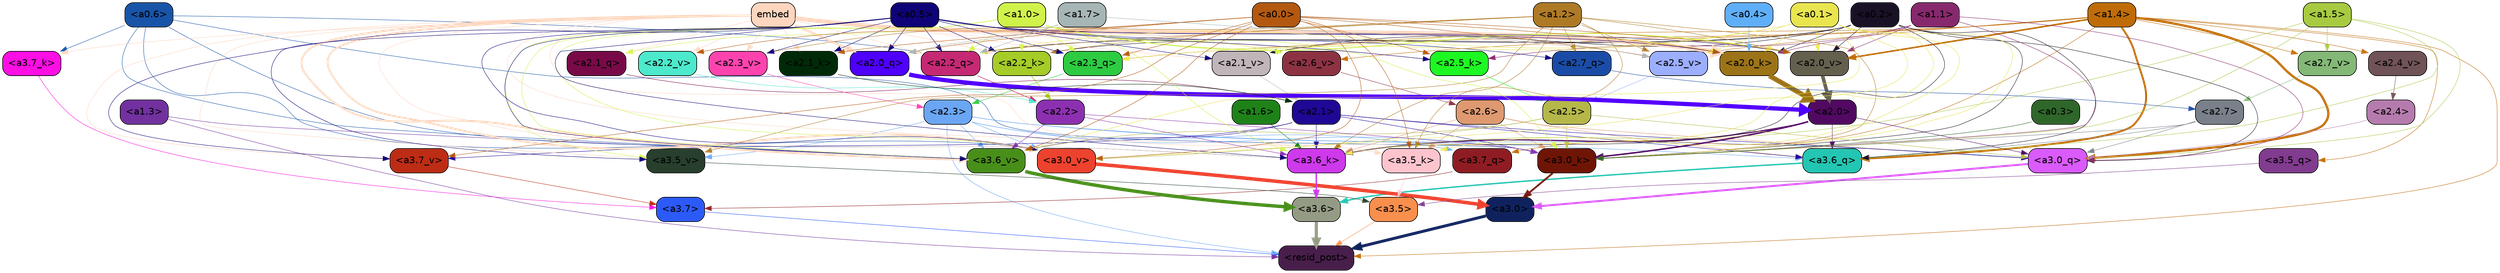 strict digraph "" {
	graph [bgcolor=transparent,
		layout=dot,
		overlap=false,
		splines=true
	];
	"<a3.7>"	[color=black,
		fillcolor="#2c5af9",
		fontname=Helvetica,
		shape=box,
		style="filled, rounded"];
	"<resid_post>"	[color=black,
		fillcolor="#481e4b",
		fontname=Helvetica,
		shape=box,
		style="filled, rounded"];
	"<a3.7>" -> "<resid_post>"	[color="#2c5af9",
		penwidth=0.6239100098609924];
	"<a3.6>"	[color=black,
		fillcolor="#949b84",
		fontname=Helvetica,
		shape=box,
		style="filled, rounded"];
	"<a3.6>" -> "<resid_post>"	[color="#949b84",
		penwidth=4.569062113761902];
	"<a3.5>"	[color=black,
		fillcolor="#f88f4d",
		fontname=Helvetica,
		shape=box,
		style="filled, rounded"];
	"<a3.5>" -> "<resid_post>"	[color="#f88f4d",
		penwidth=0.6];
	"<a3.0>"	[color=black,
		fillcolor="#0f225e",
		fontname=Helvetica,
		shape=box,
		style="filled, rounded"];
	"<a3.0>" -> "<resid_post>"	[color="#0f225e",
		penwidth=4.283544182777405];
	"<a2.3>"	[color=black,
		fillcolor="#6aa6f3",
		fontname=Helvetica,
		shape=box,
		style="filled, rounded"];
	"<a2.3>" -> "<resid_post>"	[color="#6aa6f3",
		penwidth=0.6];
	"<a3.7_q>"	[color=black,
		fillcolor="#8f1c23",
		fontname=Helvetica,
		shape=box,
		style="filled, rounded"];
	"<a2.3>" -> "<a3.7_q>"	[color="#6aa6f3",
		penwidth=0.6];
	"<a3.6_q>"	[color=black,
		fillcolor="#23c6b2",
		fontname=Helvetica,
		shape=box,
		style="filled, rounded"];
	"<a2.3>" -> "<a3.6_q>"	[color="#6aa6f3",
		penwidth=0.6];
	"<a3.0_q>"	[color=black,
		fillcolor="#da5afc",
		fontname=Helvetica,
		shape=box,
		style="filled, rounded"];
	"<a2.3>" -> "<a3.0_q>"	[color="#6aa6f3",
		penwidth=0.6];
	"<a3.0_k>"	[color=black,
		fillcolor="#6f1506",
		fontname=Helvetica,
		shape=box,
		style="filled, rounded"];
	"<a2.3>" -> "<a3.0_k>"	[color="#6aa6f3",
		penwidth=0.6];
	"<a3.6_v>"	[color=black,
		fillcolor="#488f1a",
		fontname=Helvetica,
		shape=box,
		style="filled, rounded"];
	"<a2.3>" -> "<a3.6_v>"	[color="#6aa6f3",
		penwidth=0.6];
	"<a3.5_v>"	[color=black,
		fillcolor="#273f2c",
		fontname=Helvetica,
		shape=box,
		style="filled, rounded"];
	"<a2.3>" -> "<a3.5_v>"	[color="#6aa6f3",
		penwidth=0.6];
	"<a3.0_v>"	[color=black,
		fillcolor="#ed422e",
		fontname=Helvetica,
		shape=box,
		style="filled, rounded"];
	"<a2.3>" -> "<a3.0_v>"	[color="#6aa6f3",
		penwidth=0.6];
	"<a1.4>"	[color=black,
		fillcolor="#bf6c08",
		fontname=Helvetica,
		shape=box,
		style="filled, rounded"];
	"<a1.4>" -> "<resid_post>"	[color="#bf6c08",
		penwidth=0.6];
	"<a1.4>" -> "<a3.7_q>"	[color="#bf6c08",
		penwidth=0.6];
	"<a1.4>" -> "<a3.6_q>"	[color="#bf6c08",
		penwidth=2.7934007048606873];
	"<a3.5_q>"	[color=black,
		fillcolor="#813b8f",
		fontname=Helvetica,
		shape=box,
		style="filled, rounded"];
	"<a1.4>" -> "<a3.5_q>"	[color="#bf6c08",
		penwidth=0.6];
	"<a1.4>" -> "<a3.0_q>"	[color="#bf6c08",
		penwidth=3.340754985809326];
	"<a2.3_q>"	[color=black,
		fillcolor="#2dcb41",
		fontname=Helvetica,
		shape=box,
		style="filled, rounded"];
	"<a1.4>" -> "<a2.3_q>"	[color="#bf6c08",
		penwidth=0.6];
	"<a2.7_v>"	[color=black,
		fillcolor="#84b877",
		fontname=Helvetica,
		shape=box,
		style="filled, rounded"];
	"<a1.4>" -> "<a2.7_v>"	[color="#bf6c08",
		penwidth=0.6];
	"<a2.6_v>"	[color=black,
		fillcolor="#8d3243",
		fontname=Helvetica,
		shape=box,
		style="filled, rounded"];
	"<a1.4>" -> "<a2.6_v>"	[color="#bf6c08",
		penwidth=0.6];
	"<a2.5_v>"	[color=black,
		fillcolor="#9caefe",
		fontname=Helvetica,
		shape=box,
		style="filled, rounded"];
	"<a1.4>" -> "<a2.5_v>"	[color="#bf6c08",
		penwidth=0.6];
	"<a2.4_v>"	[color=black,
		fillcolor="#705357",
		fontname=Helvetica,
		shape=box,
		style="filled, rounded"];
	"<a1.4>" -> "<a2.4_v>"	[color="#bf6c08",
		penwidth=0.6];
	"<a2.1_v>"	[color=black,
		fillcolor="#c0b5b8",
		fontname=Helvetica,
		shape=box,
		style="filled, rounded"];
	"<a1.4>" -> "<a2.1_v>"	[color="#bf6c08",
		penwidth=0.6];
	"<a2.0_v>"	[color=black,
		fillcolor="#655f4e",
		fontname=Helvetica,
		shape=box,
		style="filled, rounded"];
	"<a1.4>" -> "<a2.0_v>"	[color="#bf6c08",
		penwidth=2.268759250640869];
	"<a1.3>"	[color=black,
		fillcolor="#72319f",
		fontname=Helvetica,
		shape=box,
		style="filled, rounded"];
	"<a1.3>" -> "<resid_post>"	[color="#72319f",
		penwidth=0.6];
	"<a1.3>" -> "<a3.6_v>"	[color="#72319f",
		penwidth=0.6];
	"<a3.7_q>" -> "<a3.7>"	[color="#8f1c23",
		penwidth=0.6];
	"<a3.6_q>" -> "<a3.6>"	[color="#23c6b2",
		penwidth=2.0347584784030914];
	"<a3.5_q>" -> "<a3.5>"	[color="#813b8f",
		penwidth=0.6];
	"<a3.0_q>" -> "<a3.0>"	[color="#da5afc",
		penwidth=2.8635367155075073];
	"<a3.7_k>"	[color=black,
		fillcolor="#fd0ee4",
		fontname=Helvetica,
		shape=box,
		style="filled, rounded"];
	"<a3.7_k>" -> "<a3.7>"	[color="#fd0ee4",
		penwidth=0.6];
	"<a3.6_k>"	[color=black,
		fillcolor="#ce39ec",
		fontname=Helvetica,
		shape=box,
		style="filled, rounded"];
	"<a3.6_k>" -> "<a3.6>"	[color="#ce39ec",
		penwidth=2.1760786175727844];
	"<a3.5_k>"	[color=black,
		fillcolor="#fec4ce",
		fontname=Helvetica,
		shape=box,
		style="filled, rounded"];
	"<a3.5_k>" -> "<a3.5>"	[color="#fec4ce",
		penwidth=0.6];
	"<a3.0_k>" -> "<a3.0>"	[color="#6f1506",
		penwidth=2.632905662059784];
	"<a3.7_v>"	[color=black,
		fillcolor="#bd2c15",
		fontname=Helvetica,
		shape=box,
		style="filled, rounded"];
	"<a3.7_v>" -> "<a3.7>"	[color="#bd2c15",
		penwidth=0.6];
	"<a3.6_v>" -> "<a3.6>"	[color="#488f1a",
		penwidth=4.981305837631226];
	"<a3.5_v>" -> "<a3.5>"	[color="#273f2c",
		penwidth=0.6];
	"<a3.0_v>" -> "<a3.0>"	[color="#ed422e",
		penwidth=5.168330669403076];
	"<a2.7>"	[color=black,
		fillcolor="#798089",
		fontname=Helvetica,
		shape=box,
		style="filled, rounded"];
	"<a2.7>" -> "<a3.6_q>"	[color="#798089",
		penwidth=0.6];
	"<a2.7>" -> "<a3.0_q>"	[color="#798089",
		penwidth=0.6];
	"<a2.7>" -> "<a3.0_k>"	[color="#798089",
		penwidth=0.6];
	"<a2.6>"	[color=black,
		fillcolor="#de9970",
		fontname=Helvetica,
		shape=box,
		style="filled, rounded"];
	"<a2.6>" -> "<a3.6_q>"	[color="#de9970",
		penwidth=0.6];
	"<a2.6>" -> "<a3.0_q>"	[color="#de9970",
		penwidth=0.6];
	"<a2.6>" -> "<a3.6_k>"	[color="#de9970",
		penwidth=0.6];
	"<a2.6>" -> "<a3.5_k>"	[color="#de9970",
		penwidth=0.6];
	"<a2.6>" -> "<a3.0_k>"	[color="#de9970",
		penwidth=0.6];
	"<a2.1>"	[color=black,
		fillcolor="#1e0895",
		fontname=Helvetica,
		shape=box,
		style="filled, rounded"];
	"<a2.1>" -> "<a3.6_q>"	[color="#1e0895",
		penwidth=0.6];
	"<a2.1>" -> "<a3.0_q>"	[color="#1e0895",
		penwidth=0.6];
	"<a2.1>" -> "<a3.6_k>"	[color="#1e0895",
		penwidth=0.6];
	"<a2.1>" -> "<a3.0_k>"	[color="#1e0895",
		penwidth=0.6];
	"<a2.1>" -> "<a3.7_v>"	[color="#1e0895",
		penwidth=0.6];
	"<a2.1>" -> "<a3.6_v>"	[color="#1e0895",
		penwidth=0.6];
	"<a2.0>"	[color=black,
		fillcolor="#510961",
		fontname=Helvetica,
		shape=box,
		style="filled, rounded"];
	"<a2.0>" -> "<a3.6_q>"	[color="#510961",
		penwidth=0.6];
	"<a2.0>" -> "<a3.0_q>"	[color="#510961",
		penwidth=0.6];
	"<a2.0>" -> "<a3.6_k>"	[color="#510961",
		penwidth=1.6382827460765839];
	"<a2.0>" -> "<a3.0_k>"	[color="#510961",
		penwidth=2.161143198609352];
	"<a1.5>"	[color=black,
		fillcolor="#a8ca41",
		fontname=Helvetica,
		shape=box,
		style="filled, rounded"];
	"<a1.5>" -> "<a3.6_q>"	[color="#a8ca41",
		penwidth=0.6];
	"<a1.5>" -> "<a3.0_q>"	[color="#a8ca41",
		penwidth=0.6];
	"<a1.5>" -> "<a3.6_k>"	[color="#a8ca41",
		penwidth=0.6];
	"<a1.5>" -> "<a3.0_k>"	[color="#a8ca41",
		penwidth=0.6];
	"<a1.5>" -> "<a2.7_v>"	[color="#a8ca41",
		penwidth=0.6];
	"<a0.2>"	[color=black,
		fillcolor="#191125",
		fontname=Helvetica,
		shape=box,
		style="filled, rounded"];
	"<a0.2>" -> "<a3.6_q>"	[color="#191125",
		penwidth=0.6];
	"<a0.2>" -> "<a3.0_q>"	[color="#191125",
		penwidth=0.6];
	"<a0.2>" -> "<a3.6_k>"	[color="#191125",
		penwidth=0.6];
	"<a0.2>" -> "<a3.0_k>"	[color="#191125",
		penwidth=0.6];
	"<a2.2_q>"	[color=black,
		fillcolor="#c52973",
		fontname=Helvetica,
		shape=box,
		style="filled, rounded"];
	"<a0.2>" -> "<a2.2_q>"	[color="#191125",
		penwidth=0.6];
	"<a2.2_k>"	[color=black,
		fillcolor="#a5cc27",
		fontname=Helvetica,
		shape=box,
		style="filled, rounded"];
	"<a0.2>" -> "<a2.2_k>"	[color="#191125",
		penwidth=0.6];
	"<a2.0_k>"	[color=black,
		fillcolor="#9c7317",
		fontname=Helvetica,
		shape=box,
		style="filled, rounded"];
	"<a0.2>" -> "<a2.0_k>"	[color="#191125",
		penwidth=0.6];
	"<a0.2>" -> "<a2.1_v>"	[color="#191125",
		penwidth=0.6];
	"<a0.2>" -> "<a2.0_v>"	[color="#191125",
		penwidth=0.6];
	"<a2.5>"	[color=black,
		fillcolor="#b5b749",
		fontname=Helvetica,
		shape=box,
		style="filled, rounded"];
	"<a2.5>" -> "<a3.0_q>"	[color="#b5b749",
		penwidth=0.6];
	"<a2.5>" -> "<a3.0_k>"	[color="#b5b749",
		penwidth=0.6];
	"<a2.5>" -> "<a3.6_v>"	[color="#b5b749",
		penwidth=0.6];
	"<a2.5>" -> "<a3.0_v>"	[color="#b5b749",
		penwidth=0.6];
	"<a2.4>"	[color=black,
		fillcolor="#b67bad",
		fontname=Helvetica,
		shape=box,
		style="filled, rounded"];
	"<a2.4>" -> "<a3.0_q>"	[color="#b67bad",
		penwidth=0.6];
	"<a1.1>"	[color=black,
		fillcolor="#87296d",
		fontname=Helvetica,
		shape=box,
		style="filled, rounded"];
	"<a1.1>" -> "<a3.0_q>"	[color="#87296d",
		penwidth=0.6];
	"<a1.1>" -> "<a3.0_k>"	[color="#87296d",
		penwidth=0.6];
	"<a2.5_k>"	[color=black,
		fillcolor="#1ef822",
		fontname=Helvetica,
		shape=box,
		style="filled, rounded"];
	"<a1.1>" -> "<a2.5_k>"	[color="#87296d",
		penwidth=0.6];
	"<a1.1>" -> "<a2.0_k>"	[color="#87296d",
		penwidth=0.6];
	"<a1.1>" -> "<a2.0_v>"	[color="#87296d",
		penwidth=0.6];
	"<a0.6>"	[color=black,
		fillcolor="#1854a8",
		fontname=Helvetica,
		shape=box,
		style="filled, rounded"];
	"<a0.6>" -> "<a3.7_k>"	[color="#1854a8",
		penwidth=0.6];
	"<a0.6>" -> "<a3.6_k>"	[color="#1854a8",
		penwidth=0.6];
	"<a0.6>" -> "<a3.0_k>"	[color="#1854a8",
		penwidth=0.6];
	"<a0.6>" -> "<a3.6_v>"	[color="#1854a8",
		penwidth=0.6];
	"<a0.6>" -> "<a3.0_v>"	[color="#1854a8",
		penwidth=0.6];
	"<a0.6>" -> "<a2.2_q>"	[color="#1854a8",
		penwidth=0.6];
	embed	[color=black,
		fillcolor="#fed5be",
		fontname=Helvetica,
		shape=box,
		style="filled, rounded"];
	embed -> "<a3.7_k>"	[color="#fed5be",
		penwidth=0.6];
	embed -> "<a3.6_k>"	[color="#fed5be",
		penwidth=0.6];
	embed -> "<a3.5_k>"	[color="#fed5be",
		penwidth=0.6];
	embed -> "<a3.0_k>"	[color="#fed5be",
		penwidth=0.6];
	embed -> "<a3.7_v>"	[color="#fed5be",
		penwidth=0.6];
	embed -> "<a3.6_v>"	[color="#fed5be",
		penwidth=2.7825746536254883];
	embed -> "<a3.5_v>"	[color="#fed5be",
		penwidth=0.6];
	embed -> "<a3.0_v>"	[color="#fed5be",
		penwidth=2.6950180530548096];
	embed -> "<a2.3_q>"	[color="#fed5be",
		penwidth=0.6];
	embed -> "<a2.2_q>"	[color="#fed5be",
		penwidth=0.6];
	"<a2.1_q>"	[color=black,
		fillcolor="#790a48",
		fontname=Helvetica,
		shape=box,
		style="filled, rounded"];
	embed -> "<a2.1_q>"	[color="#fed5be",
		penwidth=0.6];
	"<a2.0_q>"	[color=black,
		fillcolor="#4e00fc",
		fontname=Helvetica,
		shape=box,
		style="filled, rounded"];
	embed -> "<a2.0_q>"	[color="#fed5be",
		penwidth=3.305941343307495];
	embed -> "<a2.5_k>"	[color="#fed5be",
		penwidth=0.6];
	embed -> "<a2.2_k>"	[color="#fed5be",
		penwidth=0.6698317527770996];
	"<a2.1_k>"	[color=black,
		fillcolor="#002a07",
		fontname=Helvetica,
		shape=box,
		style="filled, rounded"];
	embed -> "<a2.1_k>"	[color="#fed5be",
		penwidth=0.6];
	embed -> "<a2.0_k>"	[color="#fed5be",
		penwidth=6.12570995092392];
	embed -> "<a2.6_v>"	[color="#fed5be",
		penwidth=0.6];
	embed -> "<a2.5_v>"	[color="#fed5be",
		penwidth=0.6];
	"<a2.3_v>"	[color=black,
		fillcolor="#fe43af",
		fontname=Helvetica,
		shape=box,
		style="filled, rounded"];
	embed -> "<a2.3_v>"	[color="#fed5be",
		penwidth=0.6];
	"<a2.2_v>"	[color=black,
		fillcolor="#4de9cc",
		fontname=Helvetica,
		shape=box,
		style="filled, rounded"];
	embed -> "<a2.2_v>"	[color="#fed5be",
		penwidth=0.6];
	embed -> "<a2.1_v>"	[color="#fed5be",
		penwidth=0.6];
	embed -> "<a2.0_v>"	[color="#fed5be",
		penwidth=0.6];
	"<a2.2>"	[color=black,
		fillcolor="#8c30b1",
		fontname=Helvetica,
		shape=box,
		style="filled, rounded"];
	"<a2.2>" -> "<a3.6_k>"	[color="#8c30b1",
		penwidth=0.6];
	"<a2.2>" -> "<a3.0_k>"	[color="#8c30b1",
		penwidth=0.6];
	"<a2.2>" -> "<a3.6_v>"	[color="#8c30b1",
		penwidth=0.6];
	"<a1.6>"	[color=black,
		fillcolor="#1e8219",
		fontname=Helvetica,
		shape=box,
		style="filled, rounded"];
	"<a1.6>" -> "<a3.6_k>"	[color="#1e8219",
		penwidth=0.6];
	"<a1.2>"	[color=black,
		fillcolor="#af7a25",
		fontname=Helvetica,
		shape=box,
		style="filled, rounded"];
	"<a1.2>" -> "<a3.6_k>"	[color="#af7a25",
		penwidth=0.6];
	"<a1.2>" -> "<a3.5_k>"	[color="#af7a25",
		penwidth=0.6];
	"<a1.2>" -> "<a3.0_k>"	[color="#af7a25",
		penwidth=0.6];
	"<a1.2>" -> "<a3.5_v>"	[color="#af7a25",
		penwidth=0.6];
	"<a2.7_q>"	[color=black,
		fillcolor="#1a4ca7",
		fontname=Helvetica,
		shape=box,
		style="filled, rounded"];
	"<a1.2>" -> "<a2.7_q>"	[color="#af7a25",
		penwidth=0.6];
	"<a1.2>" -> "<a2.2_q>"	[color="#af7a25",
		penwidth=0.6];
	"<a1.2>" -> "<a2.2_k>"	[color="#af7a25",
		penwidth=0.6];
	"<a1.2>" -> "<a2.5_v>"	[color="#af7a25",
		penwidth=0.6];
	"<a1.2>" -> "<a2.3_v>"	[color="#af7a25",
		penwidth=0.6];
	"<a1.2>" -> "<a2.0_v>"	[color="#af7a25",
		penwidth=0.6];
	"<a1.0>"	[color=black,
		fillcolor="#d0f34a",
		fontname=Helvetica,
		shape=box,
		style="filled, rounded"];
	"<a1.0>" -> "<a3.6_k>"	[color="#d0f34a",
		penwidth=0.6];
	"<a1.0>" -> "<a3.0_k>"	[color="#d0f34a",
		penwidth=0.6];
	"<a1.0>" -> "<a3.6_v>"	[color="#d0f34a",
		penwidth=0.6];
	"<a1.0>" -> "<a3.5_v>"	[color="#d0f34a",
		penwidth=0.6];
	"<a1.0>" -> "<a3.0_v>"	[color="#d0f34a",
		penwidth=0.6];
	"<a1.0>" -> "<a2.3_q>"	[color="#d0f34a",
		penwidth=0.6];
	"<a1.0>" -> "<a2.2_q>"	[color="#d0f34a",
		penwidth=0.6];
	"<a1.0>" -> "<a2.1_q>"	[color="#d0f34a",
		penwidth=0.6];
	"<a1.0>" -> "<a2.2_k>"	[color="#d0f34a",
		penwidth=0.6];
	"<a1.0>" -> "<a2.0_k>"	[color="#d0f34a",
		penwidth=0.6];
	"<a1.0>" -> "<a2.6_v>"	[color="#d0f34a",
		penwidth=0.6];
	"<a1.0>" -> "<a2.0_v>"	[color="#d0f34a",
		penwidth=1.2213096618652344];
	"<a0.5>"	[color=black,
		fillcolor="#0e0377",
		fontname=Helvetica,
		shape=box,
		style="filled, rounded"];
	"<a0.5>" -> "<a3.6_k>"	[color="#0e0377",
		penwidth=0.6];
	"<a0.5>" -> "<a3.7_v>"	[color="#0e0377",
		penwidth=0.6];
	"<a0.5>" -> "<a3.6_v>"	[color="#0e0377",
		penwidth=0.6];
	"<a0.5>" -> "<a3.5_v>"	[color="#0e0377",
		penwidth=0.6];
	"<a0.5>" -> "<a3.0_v>"	[color="#0e0377",
		penwidth=0.6];
	"<a0.5>" -> "<a2.7_q>"	[color="#0e0377",
		penwidth=0.6];
	"<a0.5>" -> "<a2.3_q>"	[color="#0e0377",
		penwidth=0.6];
	"<a0.5>" -> "<a2.2_q>"	[color="#0e0377",
		penwidth=0.6];
	"<a0.5>" -> "<a2.0_q>"	[color="#0e0377",
		penwidth=0.6];
	"<a0.5>" -> "<a2.5_k>"	[color="#0e0377",
		penwidth=0.6];
	"<a0.5>" -> "<a2.2_k>"	[color="#0e0377",
		penwidth=0.6];
	"<a0.5>" -> "<a2.1_k>"	[color="#0e0377",
		penwidth=0.6];
	"<a0.5>" -> "<a2.0_k>"	[color="#0e0377",
		penwidth=0.6900839805603027];
	"<a0.5>" -> "<a2.3_v>"	[color="#0e0377",
		penwidth=0.6];
	"<a0.5>" -> "<a2.1_v>"	[color="#0e0377",
		penwidth=0.6];
	"<a0.5>" -> "<a2.0_v>"	[color="#0e0377",
		penwidth=0.6];
	"<a0.1>"	[color=black,
		fillcolor="#e9e54e",
		fontname=Helvetica,
		shape=box,
		style="filled, rounded"];
	"<a0.1>" -> "<a3.6_k>"	[color="#e9e54e",
		penwidth=0.6];
	"<a0.1>" -> "<a3.5_k>"	[color="#e9e54e",
		penwidth=0.6];
	"<a0.1>" -> "<a3.0_k>"	[color="#e9e54e",
		penwidth=0.6];
	"<a0.1>" -> "<a3.6_v>"	[color="#e9e54e",
		penwidth=0.6];
	"<a0.1>" -> "<a3.0_v>"	[color="#e9e54e",
		penwidth=0.6];
	"<a0.1>" -> "<a2.3_q>"	[color="#e9e54e",
		penwidth=0.6];
	"<a0.1>" -> "<a2.2_q>"	[color="#e9e54e",
		penwidth=0.6];
	"<a0.1>" -> "<a2.0_k>"	[color="#e9e54e",
		penwidth=0.6];
	"<a0.1>" -> "<a2.5_v>"	[color="#e9e54e",
		penwidth=0.6];
	"<a0.1>" -> "<a2.0_v>"	[color="#e9e54e",
		penwidth=0.6];
	"<a0.0>"	[color=black,
		fillcolor="#b35810",
		fontname=Helvetica,
		shape=box,
		style="filled, rounded"];
	"<a0.0>" -> "<a3.5_k>"	[color="#b35810",
		penwidth=0.6];
	"<a0.0>" -> "<a3.7_v>"	[color="#b35810",
		penwidth=0.6];
	"<a0.0>" -> "<a3.6_v>"	[color="#b35810",
		penwidth=0.6];
	"<a0.0>" -> "<a3.0_v>"	[color="#b35810",
		penwidth=0.6];
	"<a0.0>" -> "<a2.3_q>"	[color="#b35810",
		penwidth=0.6];
	"<a0.0>" -> "<a2.0_q>"	[color="#b35810",
		penwidth=0.6];
	"<a0.0>" -> "<a2.5_k>"	[color="#b35810",
		penwidth=0.6];
	"<a0.0>" -> "<a2.1_k>"	[color="#b35810",
		penwidth=0.6];
	"<a0.0>" -> "<a2.0_k>"	[color="#b35810",
		penwidth=0.6];
	"<a0.0>" -> "<a2.5_v>"	[color="#b35810",
		penwidth=0.6];
	"<a0.0>" -> "<a2.2_v>"	[color="#b35810",
		penwidth=0.6];
	"<a0.0>" -> "<a2.0_v>"	[color="#b35810",
		penwidth=0.6];
	"<a0.3>"	[color=black,
		fillcolor="#2f662a",
		fontname=Helvetica,
		shape=box,
		style="filled, rounded"];
	"<a0.3>" -> "<a3.0_k>"	[color="#2f662a",
		penwidth=0.6];
	"<a2.7_q>" -> "<a2.7>"	[color="#1a4ca7",
		penwidth=0.6];
	"<a2.3_q>" -> "<a2.3>"	[color="#2dcb41",
		penwidth=0.6];
	"<a2.2_q>" -> "<a2.2>"	[color="#c52973",
		penwidth=0.7553567886352539];
	"<a2.1_q>" -> "<a2.1>"	[color="#790a48",
		penwidth=0.6];
	"<a2.0_q>" -> "<a2.0>"	[color="#4e00fc",
		penwidth=6.256794691085815];
	"<a2.5_k>" -> "<a2.5>"	[color="#1ef822",
		penwidth=0.6];
	"<a2.2_k>" -> "<a2.2>"	[color="#a5cc27",
		penwidth=0.8854708671569824];
	"<a2.1_k>" -> "<a2.1>"	[color="#002a07",
		penwidth=0.6];
	"<a2.0_k>" -> "<a2.0>"	[color="#9c7317",
		penwidth=7.231504917144775];
	"<a2.7_v>" -> "<a2.7>"	[color="#84b877",
		penwidth=0.6];
	"<a2.6_v>" -> "<a2.6>"	[color="#8d3243",
		penwidth=0.6];
	"<a2.5_v>" -> "<a2.5>"	[color="#9caefe",
		penwidth=0.6];
	"<a2.4_v>" -> "<a2.4>"	[color="#705357",
		penwidth=0.6];
	"<a2.3_v>" -> "<a2.3>"	[color="#fe43af",
		penwidth=0.6];
	"<a2.2_v>" -> "<a2.2>"	[color="#4de9cc",
		penwidth=0.6];
	"<a2.1_v>" -> "<a2.1>"	[color="#c0b5b8",
		penwidth=0.6];
	"<a2.0_v>" -> "<a2.0>"	[color="#655f4e",
		penwidth=5.231471925973892];
	"<a1.7>"	[color=black,
		fillcolor="#a6b5b5",
		fontname=Helvetica,
		shape=box,
		style="filled, rounded"];
	"<a1.7>" -> "<a2.2_q>"	[color="#a6b5b5",
		penwidth=0.6];
	"<a1.7>" -> "<a2.0_q>"	[color="#a6b5b5",
		penwidth=0.6];
	"<a1.7>" -> "<a2.5_v>"	[color="#a6b5b5",
		penwidth=0.6];
	"<a0.4>"	[color=black,
		fillcolor="#5faef8",
		fontname=Helvetica,
		shape=box,
		style="filled, rounded"];
	"<a0.4>" -> "<a2.0_k>"	[color="#5faef8",
		penwidth=0.6];
}
